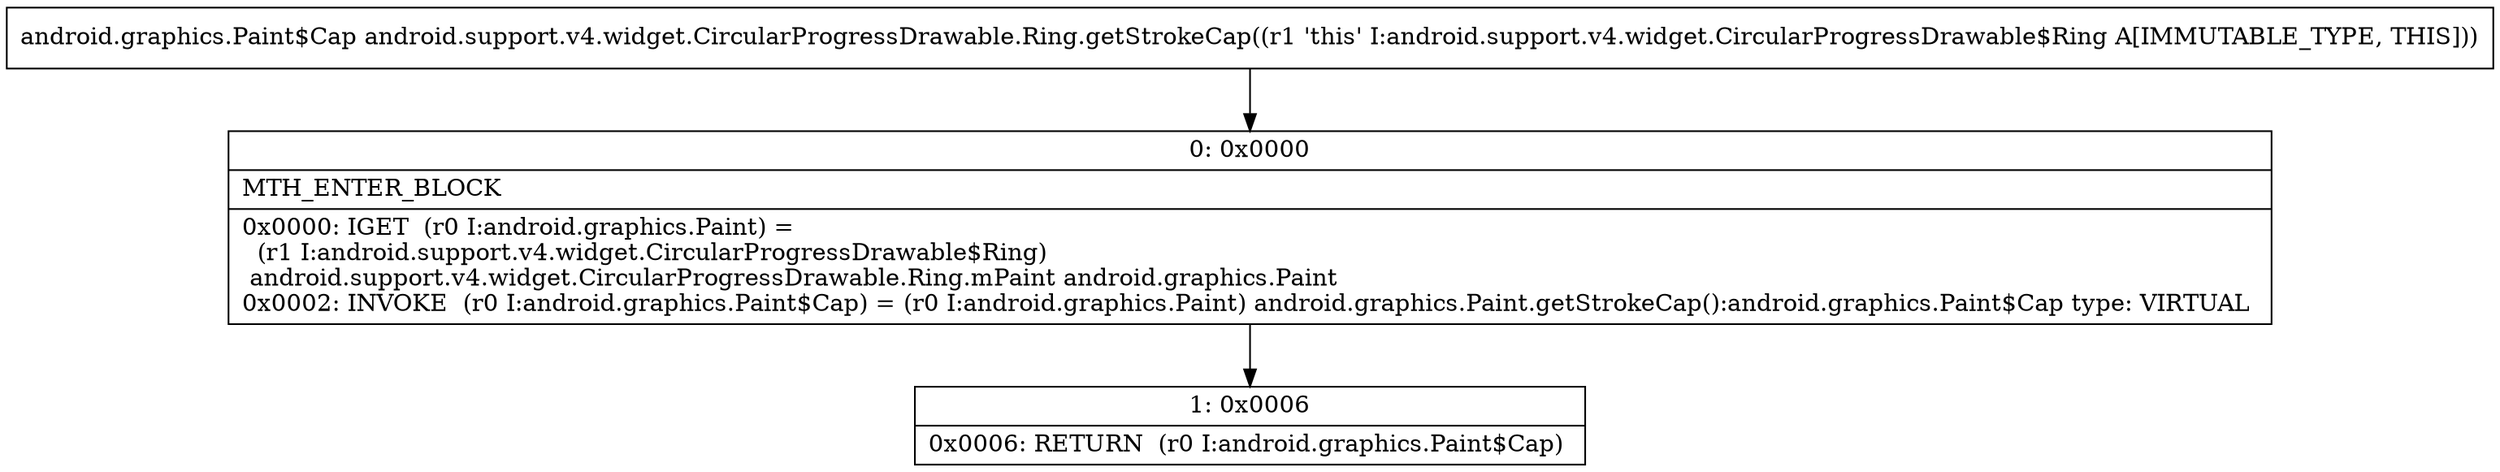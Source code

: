 digraph "CFG forandroid.support.v4.widget.CircularProgressDrawable.Ring.getStrokeCap()Landroid\/graphics\/Paint$Cap;" {
Node_0 [shape=record,label="{0\:\ 0x0000|MTH_ENTER_BLOCK\l|0x0000: IGET  (r0 I:android.graphics.Paint) = \l  (r1 I:android.support.v4.widget.CircularProgressDrawable$Ring)\l android.support.v4.widget.CircularProgressDrawable.Ring.mPaint android.graphics.Paint \l0x0002: INVOKE  (r0 I:android.graphics.Paint$Cap) = (r0 I:android.graphics.Paint) android.graphics.Paint.getStrokeCap():android.graphics.Paint$Cap type: VIRTUAL \l}"];
Node_1 [shape=record,label="{1\:\ 0x0006|0x0006: RETURN  (r0 I:android.graphics.Paint$Cap) \l}"];
MethodNode[shape=record,label="{android.graphics.Paint$Cap android.support.v4.widget.CircularProgressDrawable.Ring.getStrokeCap((r1 'this' I:android.support.v4.widget.CircularProgressDrawable$Ring A[IMMUTABLE_TYPE, THIS])) }"];
MethodNode -> Node_0;
Node_0 -> Node_1;
}

